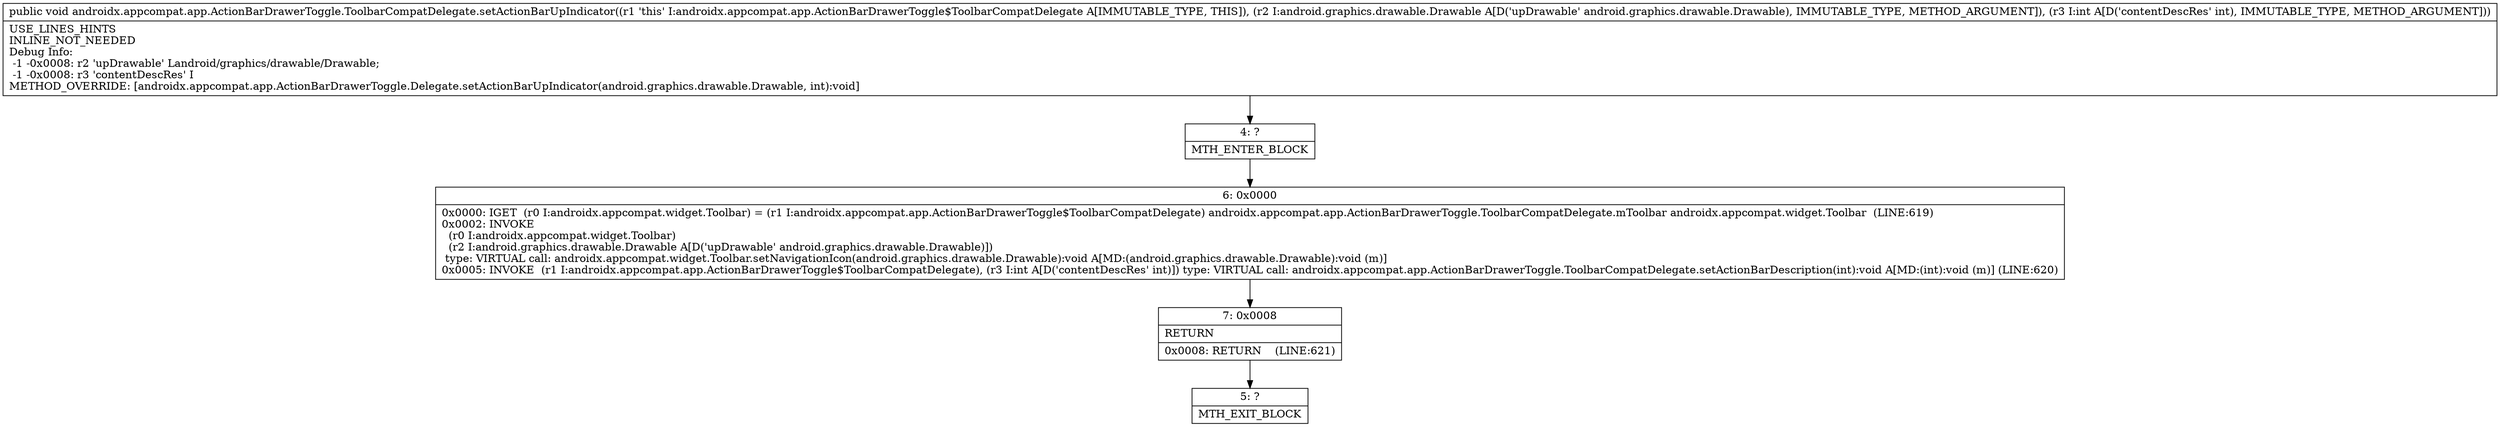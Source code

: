 digraph "CFG forandroidx.appcompat.app.ActionBarDrawerToggle.ToolbarCompatDelegate.setActionBarUpIndicator(Landroid\/graphics\/drawable\/Drawable;I)V" {
Node_4 [shape=record,label="{4\:\ ?|MTH_ENTER_BLOCK\l}"];
Node_6 [shape=record,label="{6\:\ 0x0000|0x0000: IGET  (r0 I:androidx.appcompat.widget.Toolbar) = (r1 I:androidx.appcompat.app.ActionBarDrawerToggle$ToolbarCompatDelegate) androidx.appcompat.app.ActionBarDrawerToggle.ToolbarCompatDelegate.mToolbar androidx.appcompat.widget.Toolbar  (LINE:619)\l0x0002: INVOKE  \l  (r0 I:androidx.appcompat.widget.Toolbar)\l  (r2 I:android.graphics.drawable.Drawable A[D('upDrawable' android.graphics.drawable.Drawable)])\l type: VIRTUAL call: androidx.appcompat.widget.Toolbar.setNavigationIcon(android.graphics.drawable.Drawable):void A[MD:(android.graphics.drawable.Drawable):void (m)]\l0x0005: INVOKE  (r1 I:androidx.appcompat.app.ActionBarDrawerToggle$ToolbarCompatDelegate), (r3 I:int A[D('contentDescRes' int)]) type: VIRTUAL call: androidx.appcompat.app.ActionBarDrawerToggle.ToolbarCompatDelegate.setActionBarDescription(int):void A[MD:(int):void (m)] (LINE:620)\l}"];
Node_7 [shape=record,label="{7\:\ 0x0008|RETURN\l|0x0008: RETURN    (LINE:621)\l}"];
Node_5 [shape=record,label="{5\:\ ?|MTH_EXIT_BLOCK\l}"];
MethodNode[shape=record,label="{public void androidx.appcompat.app.ActionBarDrawerToggle.ToolbarCompatDelegate.setActionBarUpIndicator((r1 'this' I:androidx.appcompat.app.ActionBarDrawerToggle$ToolbarCompatDelegate A[IMMUTABLE_TYPE, THIS]), (r2 I:android.graphics.drawable.Drawable A[D('upDrawable' android.graphics.drawable.Drawable), IMMUTABLE_TYPE, METHOD_ARGUMENT]), (r3 I:int A[D('contentDescRes' int), IMMUTABLE_TYPE, METHOD_ARGUMENT]))  | USE_LINES_HINTS\lINLINE_NOT_NEEDED\lDebug Info:\l  \-1 \-0x0008: r2 'upDrawable' Landroid\/graphics\/drawable\/Drawable;\l  \-1 \-0x0008: r3 'contentDescRes' I\lMETHOD_OVERRIDE: [androidx.appcompat.app.ActionBarDrawerToggle.Delegate.setActionBarUpIndicator(android.graphics.drawable.Drawable, int):void]\l}"];
MethodNode -> Node_4;Node_4 -> Node_6;
Node_6 -> Node_7;
Node_7 -> Node_5;
}


